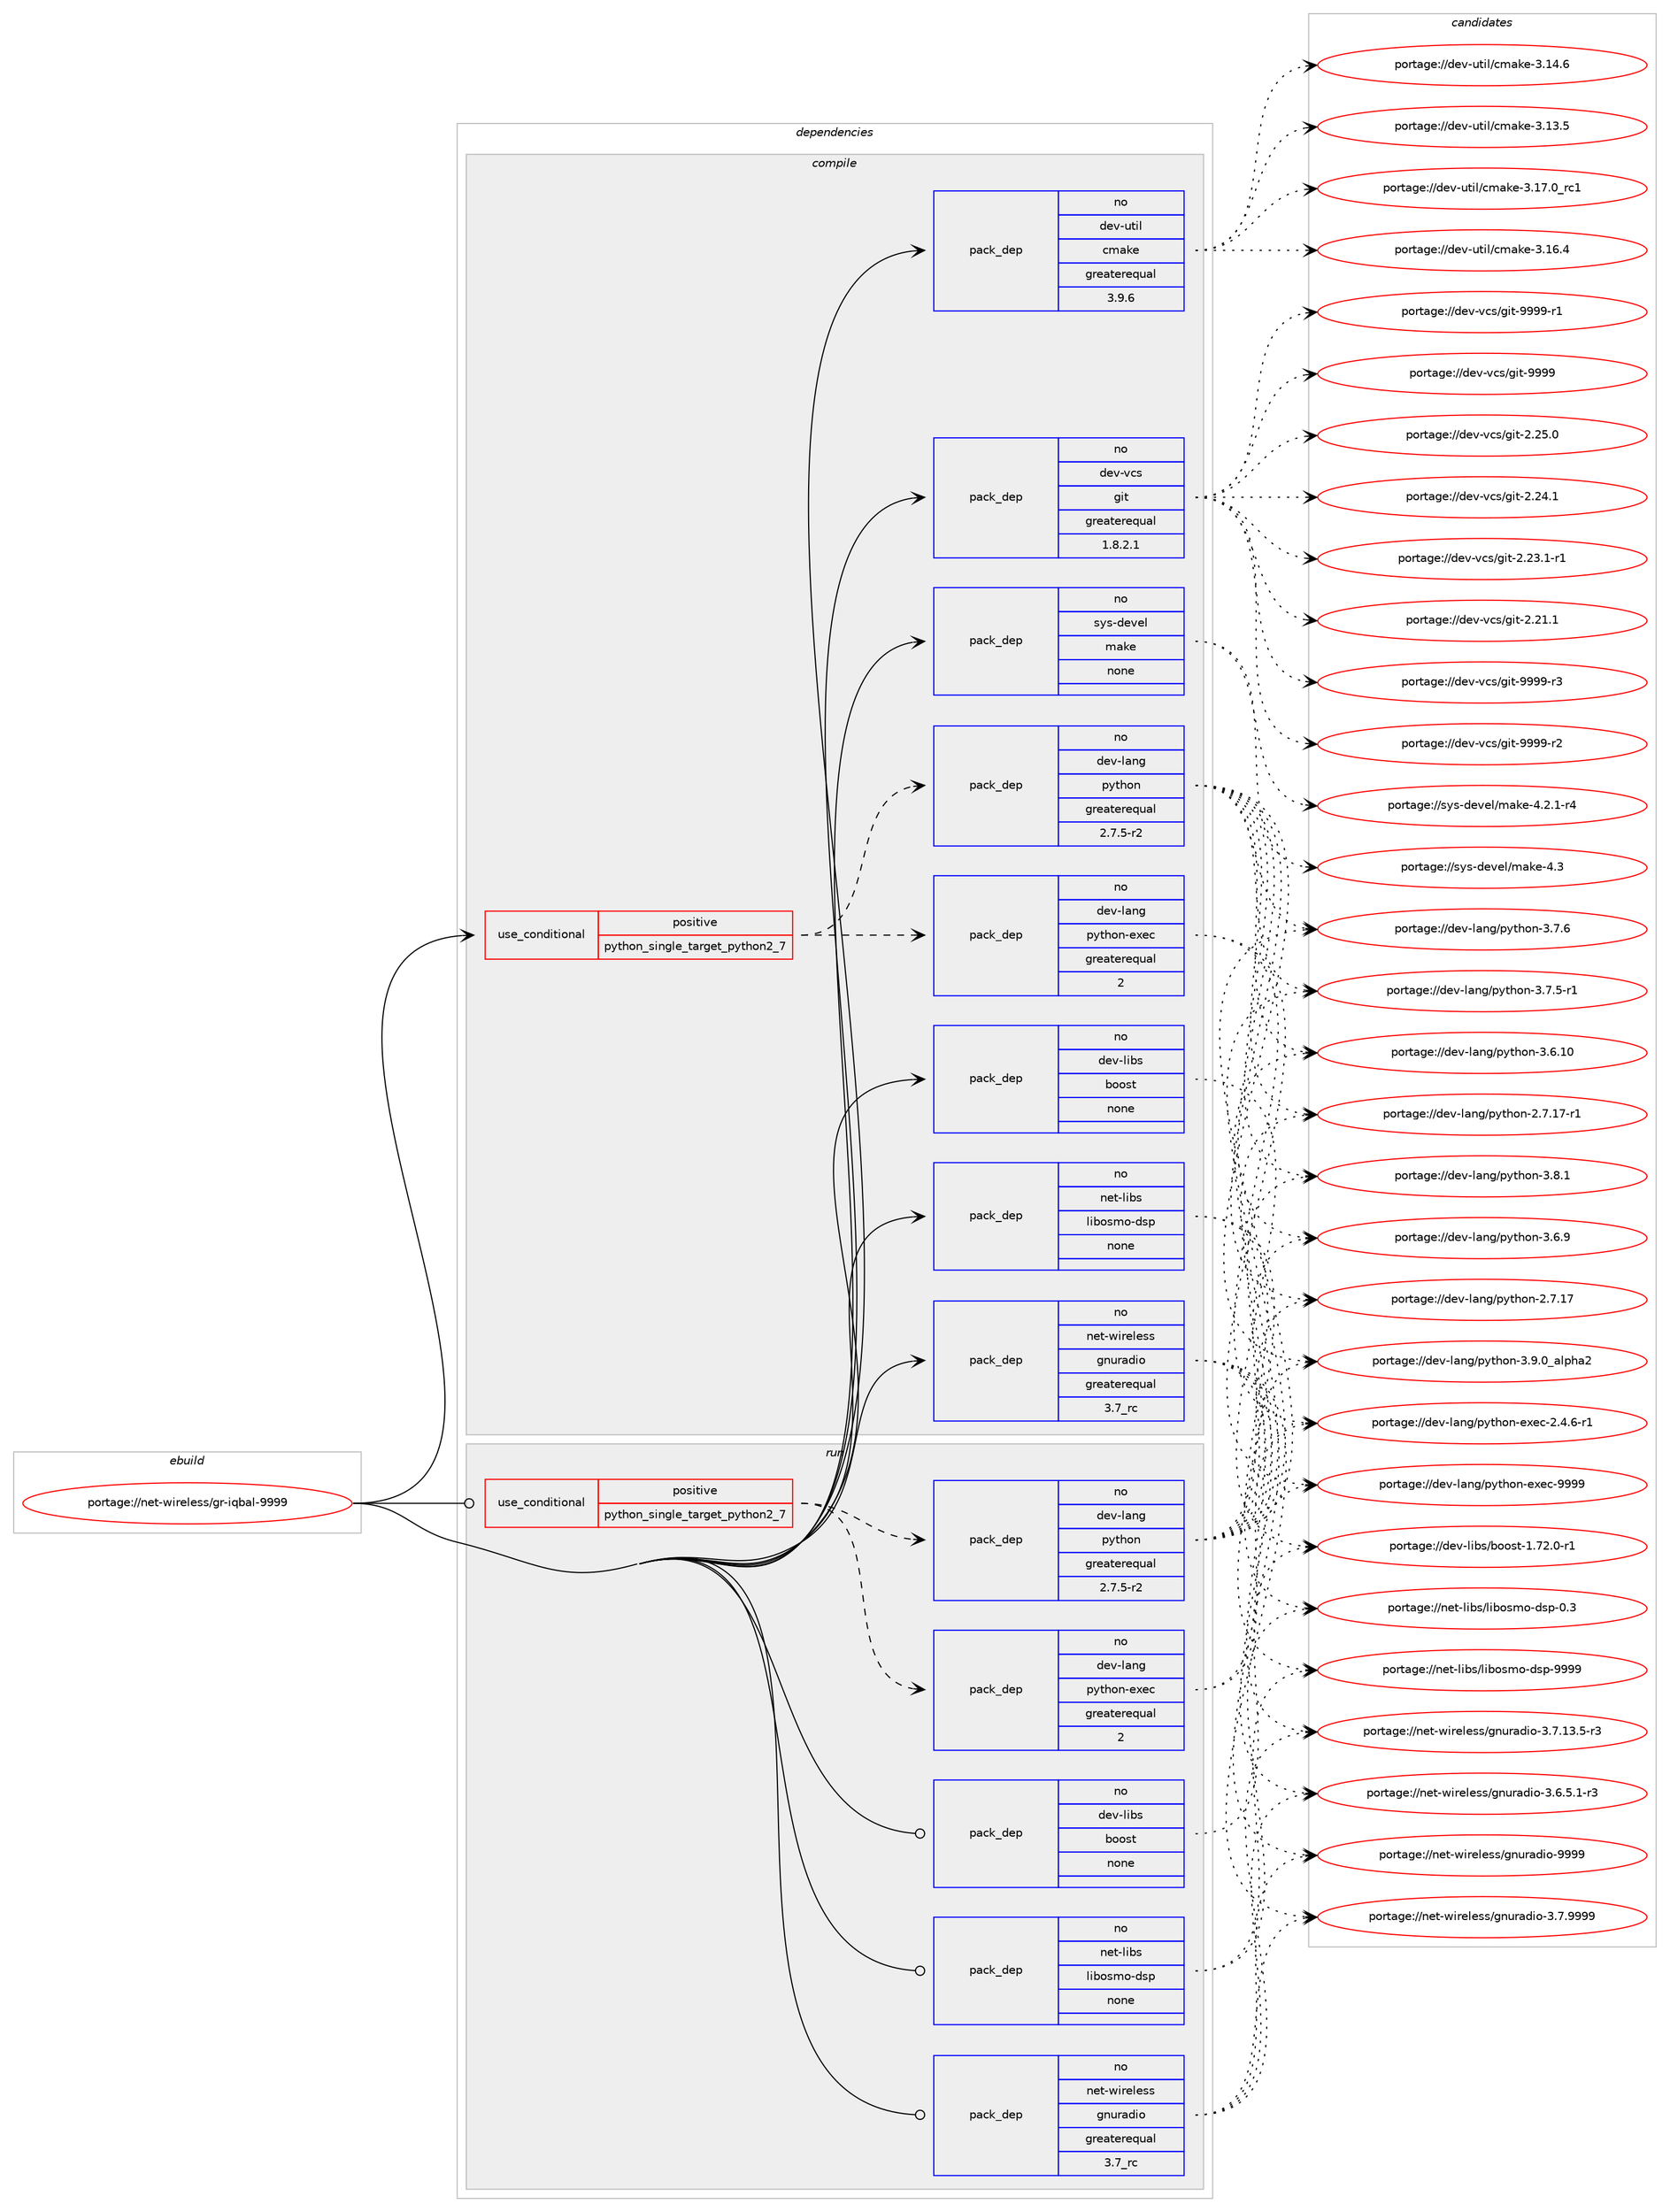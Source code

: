 digraph prolog {

# *************
# Graph options
# *************

newrank=true;
concentrate=true;
compound=true;
graph [rankdir=LR,fontname=Helvetica,fontsize=10,ranksep=1.5];#, ranksep=2.5, nodesep=0.2];
edge  [arrowhead=vee];
node  [fontname=Helvetica,fontsize=10];

# **********
# The ebuild
# **********

subgraph cluster_leftcol {
color=gray;
rank=same;
label=<<i>ebuild</i>>;
id [label="portage://net-wireless/gr-iqbal-9999", color=red, width=4, href="../net-wireless/gr-iqbal-9999.svg"];
}

# ****************
# The dependencies
# ****************

subgraph cluster_midcol {
color=gray;
label=<<i>dependencies</i>>;
subgraph cluster_compile {
fillcolor="#eeeeee";
style=filled;
label=<<i>compile</i>>;
subgraph cond21638 {
dependency109948 [label=<<TABLE BORDER="0" CELLBORDER="1" CELLSPACING="0" CELLPADDING="4"><TR><TD ROWSPAN="3" CELLPADDING="10">use_conditional</TD></TR><TR><TD>positive</TD></TR><TR><TD>python_single_target_python2_7</TD></TR></TABLE>>, shape=none, color=red];
subgraph pack86504 {
dependency109949 [label=<<TABLE BORDER="0" CELLBORDER="1" CELLSPACING="0" CELLPADDING="4" WIDTH="220"><TR><TD ROWSPAN="6" CELLPADDING="30">pack_dep</TD></TR><TR><TD WIDTH="110">no</TD></TR><TR><TD>dev-lang</TD></TR><TR><TD>python</TD></TR><TR><TD>greaterequal</TD></TR><TR><TD>2.7.5-r2</TD></TR></TABLE>>, shape=none, color=blue];
}
dependency109948:e -> dependency109949:w [weight=20,style="dashed",arrowhead="vee"];
subgraph pack86505 {
dependency109950 [label=<<TABLE BORDER="0" CELLBORDER="1" CELLSPACING="0" CELLPADDING="4" WIDTH="220"><TR><TD ROWSPAN="6" CELLPADDING="30">pack_dep</TD></TR><TR><TD WIDTH="110">no</TD></TR><TR><TD>dev-lang</TD></TR><TR><TD>python-exec</TD></TR><TR><TD>greaterequal</TD></TR><TR><TD>2</TD></TR></TABLE>>, shape=none, color=blue];
}
dependency109948:e -> dependency109950:w [weight=20,style="dashed",arrowhead="vee"];
}
id:e -> dependency109948:w [weight=20,style="solid",arrowhead="vee"];
subgraph pack86506 {
dependency109951 [label=<<TABLE BORDER="0" CELLBORDER="1" CELLSPACING="0" CELLPADDING="4" WIDTH="220"><TR><TD ROWSPAN="6" CELLPADDING="30">pack_dep</TD></TR><TR><TD WIDTH="110">no</TD></TR><TR><TD>dev-libs</TD></TR><TR><TD>boost</TD></TR><TR><TD>none</TD></TR><TR><TD></TD></TR></TABLE>>, shape=none, color=blue];
}
id:e -> dependency109951:w [weight=20,style="solid",arrowhead="vee"];
subgraph pack86507 {
dependency109952 [label=<<TABLE BORDER="0" CELLBORDER="1" CELLSPACING="0" CELLPADDING="4" WIDTH="220"><TR><TD ROWSPAN="6" CELLPADDING="30">pack_dep</TD></TR><TR><TD WIDTH="110">no</TD></TR><TR><TD>dev-util</TD></TR><TR><TD>cmake</TD></TR><TR><TD>greaterequal</TD></TR><TR><TD>3.9.6</TD></TR></TABLE>>, shape=none, color=blue];
}
id:e -> dependency109952:w [weight=20,style="solid",arrowhead="vee"];
subgraph pack86508 {
dependency109953 [label=<<TABLE BORDER="0" CELLBORDER="1" CELLSPACING="0" CELLPADDING="4" WIDTH="220"><TR><TD ROWSPAN="6" CELLPADDING="30">pack_dep</TD></TR><TR><TD WIDTH="110">no</TD></TR><TR><TD>dev-vcs</TD></TR><TR><TD>git</TD></TR><TR><TD>greaterequal</TD></TR><TR><TD>1.8.2.1</TD></TR></TABLE>>, shape=none, color=blue];
}
id:e -> dependency109953:w [weight=20,style="solid",arrowhead="vee"];
subgraph pack86509 {
dependency109954 [label=<<TABLE BORDER="0" CELLBORDER="1" CELLSPACING="0" CELLPADDING="4" WIDTH="220"><TR><TD ROWSPAN="6" CELLPADDING="30">pack_dep</TD></TR><TR><TD WIDTH="110">no</TD></TR><TR><TD>net-libs</TD></TR><TR><TD>libosmo-dsp</TD></TR><TR><TD>none</TD></TR><TR><TD></TD></TR></TABLE>>, shape=none, color=blue];
}
id:e -> dependency109954:w [weight=20,style="solid",arrowhead="vee"];
subgraph pack86510 {
dependency109955 [label=<<TABLE BORDER="0" CELLBORDER="1" CELLSPACING="0" CELLPADDING="4" WIDTH="220"><TR><TD ROWSPAN="6" CELLPADDING="30">pack_dep</TD></TR><TR><TD WIDTH="110">no</TD></TR><TR><TD>net-wireless</TD></TR><TR><TD>gnuradio</TD></TR><TR><TD>greaterequal</TD></TR><TR><TD>3.7_rc</TD></TR></TABLE>>, shape=none, color=blue];
}
id:e -> dependency109955:w [weight=20,style="solid",arrowhead="vee"];
subgraph pack86511 {
dependency109956 [label=<<TABLE BORDER="0" CELLBORDER="1" CELLSPACING="0" CELLPADDING="4" WIDTH="220"><TR><TD ROWSPAN="6" CELLPADDING="30">pack_dep</TD></TR><TR><TD WIDTH="110">no</TD></TR><TR><TD>sys-devel</TD></TR><TR><TD>make</TD></TR><TR><TD>none</TD></TR><TR><TD></TD></TR></TABLE>>, shape=none, color=blue];
}
id:e -> dependency109956:w [weight=20,style="solid",arrowhead="vee"];
}
subgraph cluster_compileandrun {
fillcolor="#eeeeee";
style=filled;
label=<<i>compile and run</i>>;
}
subgraph cluster_run {
fillcolor="#eeeeee";
style=filled;
label=<<i>run</i>>;
subgraph cond21639 {
dependency109957 [label=<<TABLE BORDER="0" CELLBORDER="1" CELLSPACING="0" CELLPADDING="4"><TR><TD ROWSPAN="3" CELLPADDING="10">use_conditional</TD></TR><TR><TD>positive</TD></TR><TR><TD>python_single_target_python2_7</TD></TR></TABLE>>, shape=none, color=red];
subgraph pack86512 {
dependency109958 [label=<<TABLE BORDER="0" CELLBORDER="1" CELLSPACING="0" CELLPADDING="4" WIDTH="220"><TR><TD ROWSPAN="6" CELLPADDING="30">pack_dep</TD></TR><TR><TD WIDTH="110">no</TD></TR><TR><TD>dev-lang</TD></TR><TR><TD>python</TD></TR><TR><TD>greaterequal</TD></TR><TR><TD>2.7.5-r2</TD></TR></TABLE>>, shape=none, color=blue];
}
dependency109957:e -> dependency109958:w [weight=20,style="dashed",arrowhead="vee"];
subgraph pack86513 {
dependency109959 [label=<<TABLE BORDER="0" CELLBORDER="1" CELLSPACING="0" CELLPADDING="4" WIDTH="220"><TR><TD ROWSPAN="6" CELLPADDING="30">pack_dep</TD></TR><TR><TD WIDTH="110">no</TD></TR><TR><TD>dev-lang</TD></TR><TR><TD>python-exec</TD></TR><TR><TD>greaterequal</TD></TR><TR><TD>2</TD></TR></TABLE>>, shape=none, color=blue];
}
dependency109957:e -> dependency109959:w [weight=20,style="dashed",arrowhead="vee"];
}
id:e -> dependency109957:w [weight=20,style="solid",arrowhead="odot"];
subgraph pack86514 {
dependency109960 [label=<<TABLE BORDER="0" CELLBORDER="1" CELLSPACING="0" CELLPADDING="4" WIDTH="220"><TR><TD ROWSPAN="6" CELLPADDING="30">pack_dep</TD></TR><TR><TD WIDTH="110">no</TD></TR><TR><TD>dev-libs</TD></TR><TR><TD>boost</TD></TR><TR><TD>none</TD></TR><TR><TD></TD></TR></TABLE>>, shape=none, color=blue];
}
id:e -> dependency109960:w [weight=20,style="solid",arrowhead="odot"];
subgraph pack86515 {
dependency109961 [label=<<TABLE BORDER="0" CELLBORDER="1" CELLSPACING="0" CELLPADDING="4" WIDTH="220"><TR><TD ROWSPAN="6" CELLPADDING="30">pack_dep</TD></TR><TR><TD WIDTH="110">no</TD></TR><TR><TD>net-libs</TD></TR><TR><TD>libosmo-dsp</TD></TR><TR><TD>none</TD></TR><TR><TD></TD></TR></TABLE>>, shape=none, color=blue];
}
id:e -> dependency109961:w [weight=20,style="solid",arrowhead="odot"];
subgraph pack86516 {
dependency109962 [label=<<TABLE BORDER="0" CELLBORDER="1" CELLSPACING="0" CELLPADDING="4" WIDTH="220"><TR><TD ROWSPAN="6" CELLPADDING="30">pack_dep</TD></TR><TR><TD WIDTH="110">no</TD></TR><TR><TD>net-wireless</TD></TR><TR><TD>gnuradio</TD></TR><TR><TD>greaterequal</TD></TR><TR><TD>3.7_rc</TD></TR></TABLE>>, shape=none, color=blue];
}
id:e -> dependency109962:w [weight=20,style="solid",arrowhead="odot"];
}
}

# **************
# The candidates
# **************

subgraph cluster_choices {
rank=same;
color=gray;
label=<<i>candidates</i>>;

subgraph choice86504 {
color=black;
nodesep=1;
choice10010111845108971101034711212111610411111045514657464895971081121049750 [label="portage://dev-lang/python-3.9.0_alpha2", color=red, width=4,href="../dev-lang/python-3.9.0_alpha2.svg"];
choice100101118451089711010347112121116104111110455146564649 [label="portage://dev-lang/python-3.8.1", color=red, width=4,href="../dev-lang/python-3.8.1.svg"];
choice100101118451089711010347112121116104111110455146554654 [label="portage://dev-lang/python-3.7.6", color=red, width=4,href="../dev-lang/python-3.7.6.svg"];
choice1001011184510897110103471121211161041111104551465546534511449 [label="portage://dev-lang/python-3.7.5-r1", color=red, width=4,href="../dev-lang/python-3.7.5-r1.svg"];
choice100101118451089711010347112121116104111110455146544657 [label="portage://dev-lang/python-3.6.9", color=red, width=4,href="../dev-lang/python-3.6.9.svg"];
choice10010111845108971101034711212111610411111045514654464948 [label="portage://dev-lang/python-3.6.10", color=red, width=4,href="../dev-lang/python-3.6.10.svg"];
choice100101118451089711010347112121116104111110455046554649554511449 [label="portage://dev-lang/python-2.7.17-r1", color=red, width=4,href="../dev-lang/python-2.7.17-r1.svg"];
choice10010111845108971101034711212111610411111045504655464955 [label="portage://dev-lang/python-2.7.17", color=red, width=4,href="../dev-lang/python-2.7.17.svg"];
dependency109949:e -> choice10010111845108971101034711212111610411111045514657464895971081121049750:w [style=dotted,weight="100"];
dependency109949:e -> choice100101118451089711010347112121116104111110455146564649:w [style=dotted,weight="100"];
dependency109949:e -> choice100101118451089711010347112121116104111110455146554654:w [style=dotted,weight="100"];
dependency109949:e -> choice1001011184510897110103471121211161041111104551465546534511449:w [style=dotted,weight="100"];
dependency109949:e -> choice100101118451089711010347112121116104111110455146544657:w [style=dotted,weight="100"];
dependency109949:e -> choice10010111845108971101034711212111610411111045514654464948:w [style=dotted,weight="100"];
dependency109949:e -> choice100101118451089711010347112121116104111110455046554649554511449:w [style=dotted,weight="100"];
dependency109949:e -> choice10010111845108971101034711212111610411111045504655464955:w [style=dotted,weight="100"];
}
subgraph choice86505 {
color=black;
nodesep=1;
choice10010111845108971101034711212111610411111045101120101994557575757 [label="portage://dev-lang/python-exec-9999", color=red, width=4,href="../dev-lang/python-exec-9999.svg"];
choice10010111845108971101034711212111610411111045101120101994550465246544511449 [label="portage://dev-lang/python-exec-2.4.6-r1", color=red, width=4,href="../dev-lang/python-exec-2.4.6-r1.svg"];
dependency109950:e -> choice10010111845108971101034711212111610411111045101120101994557575757:w [style=dotted,weight="100"];
dependency109950:e -> choice10010111845108971101034711212111610411111045101120101994550465246544511449:w [style=dotted,weight="100"];
}
subgraph choice86506 {
color=black;
nodesep=1;
choice10010111845108105981154798111111115116454946555046484511449 [label="portage://dev-libs/boost-1.72.0-r1", color=red, width=4,href="../dev-libs/boost-1.72.0-r1.svg"];
dependency109951:e -> choice10010111845108105981154798111111115116454946555046484511449:w [style=dotted,weight="100"];
}
subgraph choice86507 {
color=black;
nodesep=1;
choice1001011184511711610510847991099710710145514649554648951149949 [label="portage://dev-util/cmake-3.17.0_rc1", color=red, width=4,href="../dev-util/cmake-3.17.0_rc1.svg"];
choice1001011184511711610510847991099710710145514649544652 [label="portage://dev-util/cmake-3.16.4", color=red, width=4,href="../dev-util/cmake-3.16.4.svg"];
choice1001011184511711610510847991099710710145514649524654 [label="portage://dev-util/cmake-3.14.6", color=red, width=4,href="../dev-util/cmake-3.14.6.svg"];
choice1001011184511711610510847991099710710145514649514653 [label="portage://dev-util/cmake-3.13.5", color=red, width=4,href="../dev-util/cmake-3.13.5.svg"];
dependency109952:e -> choice1001011184511711610510847991099710710145514649554648951149949:w [style=dotted,weight="100"];
dependency109952:e -> choice1001011184511711610510847991099710710145514649544652:w [style=dotted,weight="100"];
dependency109952:e -> choice1001011184511711610510847991099710710145514649524654:w [style=dotted,weight="100"];
dependency109952:e -> choice1001011184511711610510847991099710710145514649514653:w [style=dotted,weight="100"];
}
subgraph choice86508 {
color=black;
nodesep=1;
choice10010111845118991154710310511645575757574511451 [label="portage://dev-vcs/git-9999-r3", color=red, width=4,href="../dev-vcs/git-9999-r3.svg"];
choice10010111845118991154710310511645575757574511450 [label="portage://dev-vcs/git-9999-r2", color=red, width=4,href="../dev-vcs/git-9999-r2.svg"];
choice10010111845118991154710310511645575757574511449 [label="portage://dev-vcs/git-9999-r1", color=red, width=4,href="../dev-vcs/git-9999-r1.svg"];
choice1001011184511899115471031051164557575757 [label="portage://dev-vcs/git-9999", color=red, width=4,href="../dev-vcs/git-9999.svg"];
choice10010111845118991154710310511645504650534648 [label="portage://dev-vcs/git-2.25.0", color=red, width=4,href="../dev-vcs/git-2.25.0.svg"];
choice10010111845118991154710310511645504650524649 [label="portage://dev-vcs/git-2.24.1", color=red, width=4,href="../dev-vcs/git-2.24.1.svg"];
choice100101118451189911547103105116455046505146494511449 [label="portage://dev-vcs/git-2.23.1-r1", color=red, width=4,href="../dev-vcs/git-2.23.1-r1.svg"];
choice10010111845118991154710310511645504650494649 [label="portage://dev-vcs/git-2.21.1", color=red, width=4,href="../dev-vcs/git-2.21.1.svg"];
dependency109953:e -> choice10010111845118991154710310511645575757574511451:w [style=dotted,weight="100"];
dependency109953:e -> choice10010111845118991154710310511645575757574511450:w [style=dotted,weight="100"];
dependency109953:e -> choice10010111845118991154710310511645575757574511449:w [style=dotted,weight="100"];
dependency109953:e -> choice1001011184511899115471031051164557575757:w [style=dotted,weight="100"];
dependency109953:e -> choice10010111845118991154710310511645504650534648:w [style=dotted,weight="100"];
dependency109953:e -> choice10010111845118991154710310511645504650524649:w [style=dotted,weight="100"];
dependency109953:e -> choice100101118451189911547103105116455046505146494511449:w [style=dotted,weight="100"];
dependency109953:e -> choice10010111845118991154710310511645504650494649:w [style=dotted,weight="100"];
}
subgraph choice86509 {
color=black;
nodesep=1;
choice11010111645108105981154710810598111115109111451001151124557575757 [label="portage://net-libs/libosmo-dsp-9999", color=red, width=4,href="../net-libs/libosmo-dsp-9999.svg"];
choice110101116451081059811547108105981111151091114510011511245484651 [label="portage://net-libs/libosmo-dsp-0.3", color=red, width=4,href="../net-libs/libosmo-dsp-0.3.svg"];
dependency109954:e -> choice11010111645108105981154710810598111115109111451001151124557575757:w [style=dotted,weight="100"];
dependency109954:e -> choice110101116451081059811547108105981111151091114510011511245484651:w [style=dotted,weight="100"];
}
subgraph choice86510 {
color=black;
nodesep=1;
choice1101011164511910511410110810111511547103110117114971001051114557575757 [label="portage://net-wireless/gnuradio-9999", color=red, width=4,href="../net-wireless/gnuradio-9999.svg"];
choice110101116451191051141011081011151154710311011711497100105111455146554657575757 [label="portage://net-wireless/gnuradio-3.7.9999", color=red, width=4,href="../net-wireless/gnuradio-3.7.9999.svg"];
choice1101011164511910511410110810111511547103110117114971001051114551465546495146534511451 [label="portage://net-wireless/gnuradio-3.7.13.5-r3", color=red, width=4,href="../net-wireless/gnuradio-3.7.13.5-r3.svg"];
choice11010111645119105114101108101115115471031101171149710010511145514654465346494511451 [label="portage://net-wireless/gnuradio-3.6.5.1-r3", color=red, width=4,href="../net-wireless/gnuradio-3.6.5.1-r3.svg"];
dependency109955:e -> choice1101011164511910511410110810111511547103110117114971001051114557575757:w [style=dotted,weight="100"];
dependency109955:e -> choice110101116451191051141011081011151154710311011711497100105111455146554657575757:w [style=dotted,weight="100"];
dependency109955:e -> choice1101011164511910511410110810111511547103110117114971001051114551465546495146534511451:w [style=dotted,weight="100"];
dependency109955:e -> choice11010111645119105114101108101115115471031101171149710010511145514654465346494511451:w [style=dotted,weight="100"];
}
subgraph choice86511 {
color=black;
nodesep=1;
choice11512111545100101118101108471099710710145524651 [label="portage://sys-devel/make-4.3", color=red, width=4,href="../sys-devel/make-4.3.svg"];
choice1151211154510010111810110847109971071014552465046494511452 [label="portage://sys-devel/make-4.2.1-r4", color=red, width=4,href="../sys-devel/make-4.2.1-r4.svg"];
dependency109956:e -> choice11512111545100101118101108471099710710145524651:w [style=dotted,weight="100"];
dependency109956:e -> choice1151211154510010111810110847109971071014552465046494511452:w [style=dotted,weight="100"];
}
subgraph choice86512 {
color=black;
nodesep=1;
choice10010111845108971101034711212111610411111045514657464895971081121049750 [label="portage://dev-lang/python-3.9.0_alpha2", color=red, width=4,href="../dev-lang/python-3.9.0_alpha2.svg"];
choice100101118451089711010347112121116104111110455146564649 [label="portage://dev-lang/python-3.8.1", color=red, width=4,href="../dev-lang/python-3.8.1.svg"];
choice100101118451089711010347112121116104111110455146554654 [label="portage://dev-lang/python-3.7.6", color=red, width=4,href="../dev-lang/python-3.7.6.svg"];
choice1001011184510897110103471121211161041111104551465546534511449 [label="portage://dev-lang/python-3.7.5-r1", color=red, width=4,href="../dev-lang/python-3.7.5-r1.svg"];
choice100101118451089711010347112121116104111110455146544657 [label="portage://dev-lang/python-3.6.9", color=red, width=4,href="../dev-lang/python-3.6.9.svg"];
choice10010111845108971101034711212111610411111045514654464948 [label="portage://dev-lang/python-3.6.10", color=red, width=4,href="../dev-lang/python-3.6.10.svg"];
choice100101118451089711010347112121116104111110455046554649554511449 [label="portage://dev-lang/python-2.7.17-r1", color=red, width=4,href="../dev-lang/python-2.7.17-r1.svg"];
choice10010111845108971101034711212111610411111045504655464955 [label="portage://dev-lang/python-2.7.17", color=red, width=4,href="../dev-lang/python-2.7.17.svg"];
dependency109958:e -> choice10010111845108971101034711212111610411111045514657464895971081121049750:w [style=dotted,weight="100"];
dependency109958:e -> choice100101118451089711010347112121116104111110455146564649:w [style=dotted,weight="100"];
dependency109958:e -> choice100101118451089711010347112121116104111110455146554654:w [style=dotted,weight="100"];
dependency109958:e -> choice1001011184510897110103471121211161041111104551465546534511449:w [style=dotted,weight="100"];
dependency109958:e -> choice100101118451089711010347112121116104111110455146544657:w [style=dotted,weight="100"];
dependency109958:e -> choice10010111845108971101034711212111610411111045514654464948:w [style=dotted,weight="100"];
dependency109958:e -> choice100101118451089711010347112121116104111110455046554649554511449:w [style=dotted,weight="100"];
dependency109958:e -> choice10010111845108971101034711212111610411111045504655464955:w [style=dotted,weight="100"];
}
subgraph choice86513 {
color=black;
nodesep=1;
choice10010111845108971101034711212111610411111045101120101994557575757 [label="portage://dev-lang/python-exec-9999", color=red, width=4,href="../dev-lang/python-exec-9999.svg"];
choice10010111845108971101034711212111610411111045101120101994550465246544511449 [label="portage://dev-lang/python-exec-2.4.6-r1", color=red, width=4,href="../dev-lang/python-exec-2.4.6-r1.svg"];
dependency109959:e -> choice10010111845108971101034711212111610411111045101120101994557575757:w [style=dotted,weight="100"];
dependency109959:e -> choice10010111845108971101034711212111610411111045101120101994550465246544511449:w [style=dotted,weight="100"];
}
subgraph choice86514 {
color=black;
nodesep=1;
choice10010111845108105981154798111111115116454946555046484511449 [label="portage://dev-libs/boost-1.72.0-r1", color=red, width=4,href="../dev-libs/boost-1.72.0-r1.svg"];
dependency109960:e -> choice10010111845108105981154798111111115116454946555046484511449:w [style=dotted,weight="100"];
}
subgraph choice86515 {
color=black;
nodesep=1;
choice11010111645108105981154710810598111115109111451001151124557575757 [label="portage://net-libs/libosmo-dsp-9999", color=red, width=4,href="../net-libs/libosmo-dsp-9999.svg"];
choice110101116451081059811547108105981111151091114510011511245484651 [label="portage://net-libs/libosmo-dsp-0.3", color=red, width=4,href="../net-libs/libosmo-dsp-0.3.svg"];
dependency109961:e -> choice11010111645108105981154710810598111115109111451001151124557575757:w [style=dotted,weight="100"];
dependency109961:e -> choice110101116451081059811547108105981111151091114510011511245484651:w [style=dotted,weight="100"];
}
subgraph choice86516 {
color=black;
nodesep=1;
choice1101011164511910511410110810111511547103110117114971001051114557575757 [label="portage://net-wireless/gnuradio-9999", color=red, width=4,href="../net-wireless/gnuradio-9999.svg"];
choice110101116451191051141011081011151154710311011711497100105111455146554657575757 [label="portage://net-wireless/gnuradio-3.7.9999", color=red, width=4,href="../net-wireless/gnuradio-3.7.9999.svg"];
choice1101011164511910511410110810111511547103110117114971001051114551465546495146534511451 [label="portage://net-wireless/gnuradio-3.7.13.5-r3", color=red, width=4,href="../net-wireless/gnuradio-3.7.13.5-r3.svg"];
choice11010111645119105114101108101115115471031101171149710010511145514654465346494511451 [label="portage://net-wireless/gnuradio-3.6.5.1-r3", color=red, width=4,href="../net-wireless/gnuradio-3.6.5.1-r3.svg"];
dependency109962:e -> choice1101011164511910511410110810111511547103110117114971001051114557575757:w [style=dotted,weight="100"];
dependency109962:e -> choice110101116451191051141011081011151154710311011711497100105111455146554657575757:w [style=dotted,weight="100"];
dependency109962:e -> choice1101011164511910511410110810111511547103110117114971001051114551465546495146534511451:w [style=dotted,weight="100"];
dependency109962:e -> choice11010111645119105114101108101115115471031101171149710010511145514654465346494511451:w [style=dotted,weight="100"];
}
}

}
